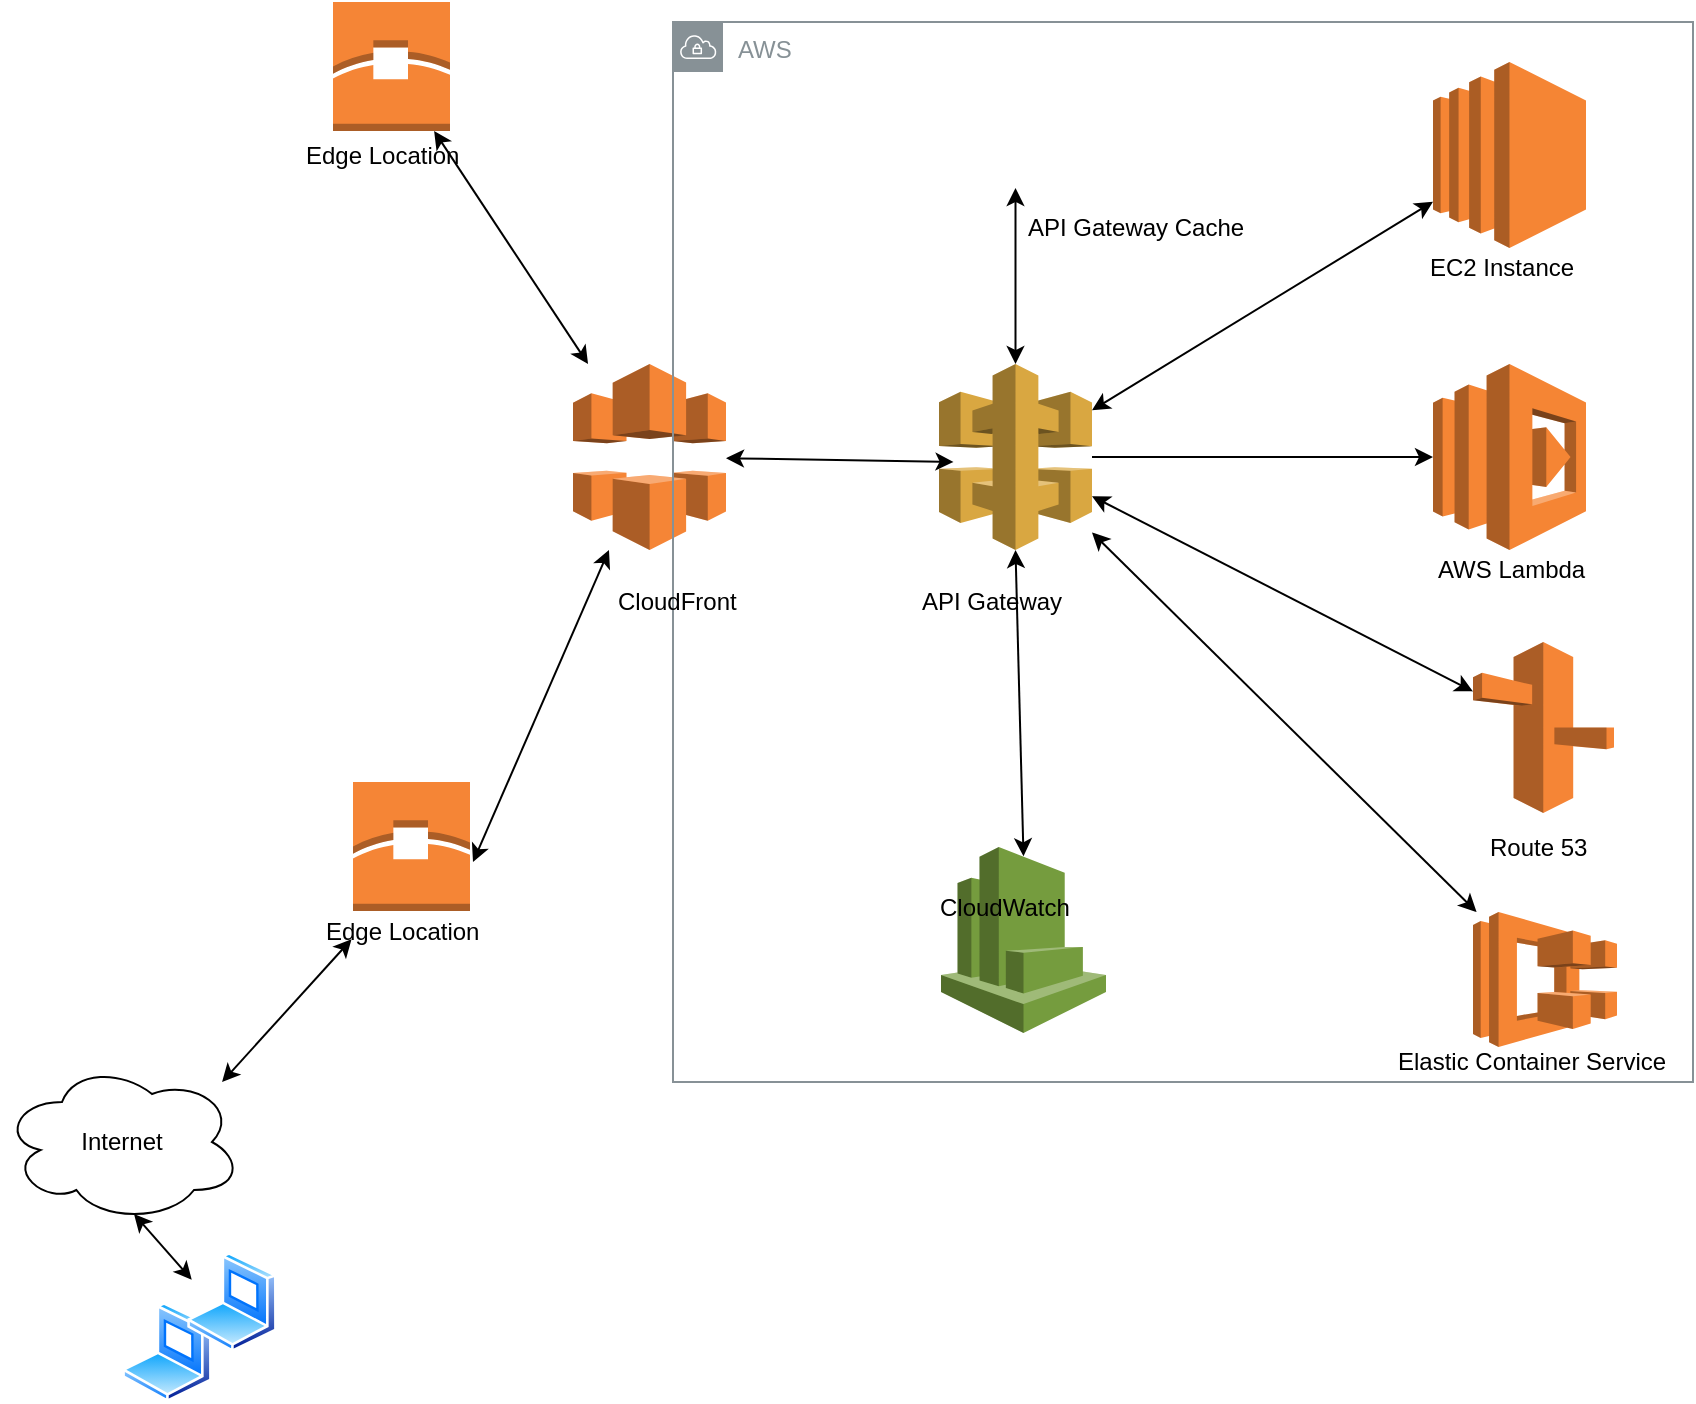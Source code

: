 <mxfile version="11.1.1" type="github"><diagram id="AtiHRtrWkOYFBdTUeB6Y" name="Page-1"><mxGraphModel dx="1443" dy="628" grid="1" gridSize="10" guides="1" tooltips="1" connect="1" arrows="1" fold="1" page="0" pageScale="1" pageWidth="850" pageHeight="1100" math="0" shadow="0"><root><mxCell id="0"/><mxCell id="1" parent="0"/><mxCell id="fczivXFfD_QTNMAld4Pt-1" value="" style="outlineConnect=0;dashed=0;verticalLabelPosition=bottom;verticalAlign=top;align=center;html=1;shape=mxgraph.aws3.cloudfront;fillColor=#F58536;gradientColor=none;" vertex="1" parent="1"><mxGeometry x="205.5" y="251" width="76.5" height="93" as="geometry"/></mxCell><mxCell id="fczivXFfD_QTNMAld4Pt-8" value="AWS" style="outlineConnect=0;gradientColor=none;html=1;whiteSpace=wrap;fontSize=12;fontStyle=0;shape=mxgraph.aws4.group;grIcon=mxgraph.aws4.group_vpc;strokeColor=#879196;fillColor=none;verticalAlign=top;align=left;spacingLeft=30;fontColor=#879196;dashed=0;" vertex="1" parent="1"><mxGeometry x="255.5" y="80" width="510" height="530" as="geometry"/></mxCell><mxCell id="NpXmolT4yariYsL81GEf-5" style="edgeStyle=orthogonalEdgeStyle;rounded=0;orthogonalLoop=1;jettySize=auto;html=1;entryX=0;entryY=0.5;entryDx=0;entryDy=0;entryPerimeter=0;" parent="1" source="NpXmolT4yariYsL81GEf-1" target="NpXmolT4yariYsL81GEf-2" edge="1"><mxGeometry relative="1" as="geometry"/></mxCell><mxCell id="NpXmolT4yariYsL81GEf-1" value="" style="outlineConnect=0;dashed=0;verticalLabelPosition=bottom;verticalAlign=top;align=center;html=1;shape=mxgraph.aws3.api_gateway;fillColor=#D9A741;gradientColor=none;" parent="1" vertex="1"><mxGeometry x="388.5" y="251" width="76.5" height="93" as="geometry"/></mxCell><mxCell id="NpXmolT4yariYsL81GEf-2" value="" style="outlineConnect=0;dashed=0;verticalLabelPosition=bottom;verticalAlign=top;align=center;html=1;shape=mxgraph.aws3.lambda;fillColor=#F58534;gradientColor=none;" parent="1" vertex="1"><mxGeometry x="635.5" y="251" width="76.5" height="93" as="geometry"/></mxCell><mxCell id="NpXmolT4yariYsL81GEf-3" value="" style="outlineConnect=0;dashed=0;verticalLabelPosition=bottom;verticalAlign=top;align=center;html=1;shape=mxgraph.aws3.route_53;fillColor=#F58536;gradientColor=none;" parent="1" vertex="1"><mxGeometry x="655.5" y="390" width="70.5" height="85.5" as="geometry"/></mxCell><mxCell id="NpXmolT4yariYsL81GEf-4" value="" style="outlineConnect=0;dashed=0;verticalLabelPosition=bottom;verticalAlign=top;align=center;html=1;shape=mxgraph.aws3.ec2;fillColor=#F58534;gradientColor=none;" parent="1" vertex="1"><mxGeometry x="635.5" y="100" width="76.5" height="93" as="geometry"/></mxCell><mxCell id="NpXmolT4yariYsL81GEf-6" value="" style="endArrow=classic;startArrow=classic;html=1;" parent="1" source="NpXmolT4yariYsL81GEf-1" target="NpXmolT4yariYsL81GEf-4" edge="1"><mxGeometry width="50" height="50" relative="1" as="geometry"><mxPoint x="535.5" y="260" as="sourcePoint"/><mxPoint x="585.5" y="210" as="targetPoint"/></mxGeometry></mxCell><mxCell id="NpXmolT4yariYsL81GEf-7" value="" style="endArrow=classic;startArrow=classic;html=1;" parent="1" source="NpXmolT4yariYsL81GEf-1" target="NpXmolT4yariYsL81GEf-3" edge="1"><mxGeometry width="50" height="50" relative="1" as="geometry"><mxPoint x="515.5" y="490" as="sourcePoint"/><mxPoint x="565.5" y="440" as="targetPoint"/></mxGeometry></mxCell><mxCell id="NpXmolT4yariYsL81GEf-8" value="" style="outlineConnect=0;dashed=0;verticalLabelPosition=bottom;verticalAlign=top;align=center;html=1;shape=mxgraph.aws3.cloudwatch;fillColor=#759C3E;gradientColor=none;" parent="1" vertex="1"><mxGeometry x="389.5" y="492.5" width="82.5" height="93" as="geometry"/></mxCell><mxCell id="NpXmolT4yariYsL81GEf-9" value="" style="endArrow=classic;startArrow=classic;html=1;entryX=0.5;entryY=1;entryDx=0;entryDy=0;entryPerimeter=0;exitX=0.5;exitY=0.05;exitDx=0;exitDy=0;exitPerimeter=0;" parent="1" source="NpXmolT4yariYsL81GEf-8" target="NpXmolT4yariYsL81GEf-1" edge="1"><mxGeometry width="50" height="50" relative="1" as="geometry"><mxPoint x="335.5" y="420" as="sourcePoint"/><mxPoint x="385.5" y="370" as="targetPoint"/></mxGeometry></mxCell><mxCell id="NpXmolT4yariYsL81GEf-12" value="" style="shape=image;html=1;verticalAlign=top;verticalLabelPosition=bottom;labelBackgroundColor=#ffffff;imageAspect=0;aspect=fixed;image=https://cdn2.iconfinder.com/data/icons/whcompare-isometric-web-hosting-servers/50/database-cache-128.png" parent="1" vertex="1"><mxGeometry x="395.25" y="100" width="63" height="63" as="geometry"/></mxCell><mxCell id="NpXmolT4yariYsL81GEf-13" value="" style="endArrow=classic;startArrow=classic;html=1;entryX=0.5;entryY=1;entryDx=0;entryDy=0;" parent="1" source="NpXmolT4yariYsL81GEf-1" target="NpXmolT4yariYsL81GEf-12" edge="1"><mxGeometry width="50" height="50" relative="1" as="geometry"><mxPoint x="405.5" y="210" as="sourcePoint"/><mxPoint x="455.5" y="160" as="targetPoint"/></mxGeometry></mxCell><mxCell id="fczivXFfD_QTNMAld4Pt-2" value="" style="outlineConnect=0;dashed=0;verticalLabelPosition=bottom;verticalAlign=top;align=center;html=1;shape=mxgraph.aws3.edge_location;fillColor=#F58536;gradientColor=none;" vertex="1" parent="1"><mxGeometry x="95.5" y="460" width="58.5" height="64.5" as="geometry"/></mxCell><mxCell id="fczivXFfD_QTNMAld4Pt-3" value="" style="outlineConnect=0;dashed=0;verticalLabelPosition=bottom;verticalAlign=top;align=center;html=1;shape=mxgraph.aws3.edge_location;fillColor=#F58536;gradientColor=none;" vertex="1" parent="1"><mxGeometry x="85.5" y="70" width="58.5" height="64.5" as="geometry"/></mxCell><mxCell id="fczivXFfD_QTNMAld4Pt-4" value="" style="endArrow=classic;startArrow=classic;html=1;" edge="1" parent="1" source="fczivXFfD_QTNMAld4Pt-3" target="fczivXFfD_QTNMAld4Pt-1"><mxGeometry width="50" height="50" relative="1" as="geometry"><mxPoint x="205.5" y="190" as="sourcePoint"/><mxPoint x="255.5" y="140" as="targetPoint"/></mxGeometry></mxCell><mxCell id="fczivXFfD_QTNMAld4Pt-5" value="" style="endArrow=classic;startArrow=classic;html=1;" edge="1" parent="1" target="fczivXFfD_QTNMAld4Pt-1"><mxGeometry width="50" height="50" relative="1" as="geometry"><mxPoint x="155.5" y="500" as="sourcePoint"/><mxPoint x="195.5" y="450" as="targetPoint"/></mxGeometry></mxCell><mxCell id="fczivXFfD_QTNMAld4Pt-6" value="" style="outlineConnect=0;dashed=0;verticalLabelPosition=bottom;verticalAlign=top;align=center;html=1;shape=mxgraph.aws3.ecs;fillColor=#F58534;gradientColor=none;" vertex="1" parent="1"><mxGeometry x="655.5" y="525" width="72" height="67.5" as="geometry"/></mxCell><mxCell id="fczivXFfD_QTNMAld4Pt-7" value="" style="endArrow=classic;startArrow=classic;html=1;" edge="1" parent="1" source="NpXmolT4yariYsL81GEf-1" target="fczivXFfD_QTNMAld4Pt-6"><mxGeometry width="50" height="50" relative="1" as="geometry"><mxPoint x="545.5" y="530" as="sourcePoint"/><mxPoint x="595.5" y="480" as="targetPoint"/></mxGeometry></mxCell><mxCell id="fczivXFfD_QTNMAld4Pt-10" value="" style="endArrow=classic;startArrow=classic;html=1;entryX=0.275;entryY=0.415;entryDx=0;entryDy=0;entryPerimeter=0;" edge="1" parent="1" source="fczivXFfD_QTNMAld4Pt-1" target="fczivXFfD_QTNMAld4Pt-8"><mxGeometry width="50" height="50" relative="1" as="geometry"><mxPoint x="185.5" y="300" as="sourcePoint"/><mxPoint x="235.5" y="290" as="targetPoint"/></mxGeometry></mxCell><mxCell id="fczivXFfD_QTNMAld4Pt-11" value="Edge Location" style="text;html=1;resizable=0;points=[];autosize=1;align=left;verticalAlign=top;spacingTop=-4;" vertex="1" parent="1"><mxGeometry x="80" y="524.5" width="90" height="20" as="geometry"/></mxCell><mxCell id="fczivXFfD_QTNMAld4Pt-12" value="Edge Location" style="text;html=1;resizable=0;points=[];autosize=1;align=left;verticalAlign=top;spacingTop=-4;" vertex="1" parent="1"><mxGeometry x="70" y="136.5" width="90" height="20" as="geometry"/></mxCell><mxCell id="fczivXFfD_QTNMAld4Pt-13" value="CloudFront" style="text;html=1;resizable=0;points=[];autosize=1;align=left;verticalAlign=top;spacingTop=-4;" vertex="1" parent="1"><mxGeometry x="225.5" y="360" width="70" height="20" as="geometry"/></mxCell><mxCell id="fczivXFfD_QTNMAld4Pt-14" value="API Gateway" style="text;html=1;resizable=0;points=[];autosize=1;align=left;verticalAlign=top;spacingTop=-4;" vertex="1" parent="1"><mxGeometry x="378" y="360" width="90" height="20" as="geometry"/></mxCell><mxCell id="fczivXFfD_QTNMAld4Pt-15" value="CloudWatch" style="text;html=1;resizable=0;points=[];autosize=1;align=left;verticalAlign=top;spacingTop=-4;" vertex="1" parent="1"><mxGeometry x="387" y="513" width="80" height="20" as="geometry"/></mxCell><mxCell id="fczivXFfD_QTNMAld4Pt-16" value="API Gateway Cache" style="text;html=1;resizable=0;points=[];autosize=1;align=left;verticalAlign=top;spacingTop=-4;" vertex="1" parent="1"><mxGeometry x="430.5" y="173" width="120" height="20" as="geometry"/></mxCell><mxCell id="fczivXFfD_QTNMAld4Pt-18" value="Elastic Container Service&amp;nbsp;" style="text;html=1;resizable=0;points=[];autosize=1;align=left;verticalAlign=top;spacingTop=-4;" vertex="1" parent="1"><mxGeometry x="615.5" y="590" width="150" height="20" as="geometry"/></mxCell><mxCell id="fczivXFfD_QTNMAld4Pt-19" value="Route 53" style="text;html=1;resizable=0;points=[];autosize=1;align=left;verticalAlign=top;spacingTop=-4;" vertex="1" parent="1"><mxGeometry x="661.5" y="482.5" width="60" height="20" as="geometry"/></mxCell><mxCell id="fczivXFfD_QTNMAld4Pt-20" value="AWS Lambda&amp;nbsp;" style="text;html=1;resizable=0;points=[];autosize=1;align=left;verticalAlign=top;spacingTop=-4;" vertex="1" parent="1"><mxGeometry x="636" y="344" width="90" height="20" as="geometry"/></mxCell><mxCell id="fczivXFfD_QTNMAld4Pt-21" value="EC2 Instance&amp;nbsp;" style="text;html=1;resizable=0;points=[];autosize=1;align=left;verticalAlign=top;spacingTop=-4;" vertex="1" parent="1"><mxGeometry x="631.5" y="193" width="90" height="20" as="geometry"/></mxCell><mxCell id="fczivXFfD_QTNMAld4Pt-22" value="Internet" style="ellipse;shape=cloud;whiteSpace=wrap;html=1;" vertex="1" parent="1"><mxGeometry x="-80" y="600" width="120" height="80" as="geometry"/></mxCell><mxCell id="fczivXFfD_QTNMAld4Pt-25" value="" style="endArrow=classic;startArrow=classic;html=1;exitX=0.917;exitY=0.125;exitDx=0;exitDy=0;exitPerimeter=0;entryX=0.164;entryY=0.708;entryDx=0;entryDy=0;entryPerimeter=0;" edge="1" parent="1" source="fczivXFfD_QTNMAld4Pt-22" target="fczivXFfD_QTNMAld4Pt-11"><mxGeometry width="50" height="50" relative="1" as="geometry"><mxPoint x="50" y="610" as="sourcePoint"/><mxPoint x="100" y="560" as="targetPoint"/></mxGeometry></mxCell><mxCell id="fczivXFfD_QTNMAld4Pt-26" value="" style="aspect=fixed;perimeter=ellipsePerimeter;html=1;align=center;shadow=0;dashed=0;spacingTop=3;image;image=img/lib/active_directory/laptop_client.svg;" vertex="1" parent="1"><mxGeometry x="-20" y="720" width="45" height="50" as="geometry"/></mxCell><mxCell id="fczivXFfD_QTNMAld4Pt-27" value="" style="aspect=fixed;perimeter=ellipsePerimeter;html=1;align=center;shadow=0;dashed=0;spacingTop=3;image;image=img/lib/active_directory/laptop_client.svg;" vertex="1" parent="1"><mxGeometry x="12.5" y="695" width="45" height="50" as="geometry"/></mxCell><mxCell id="fczivXFfD_QTNMAld4Pt-28" value="" style="endArrow=classic;startArrow=classic;html=1;exitX=0;exitY=0.25;exitDx=0;exitDy=0;entryX=0.55;entryY=0.95;entryDx=0;entryDy=0;entryPerimeter=0;" edge="1" parent="1" source="fczivXFfD_QTNMAld4Pt-27" target="fczivXFfD_QTNMAld4Pt-22"><mxGeometry width="50" height="50" relative="1" as="geometry"><mxPoint x="-30" y="720" as="sourcePoint"/><mxPoint x="20" y="670" as="targetPoint"/></mxGeometry></mxCell></root></mxGraphModel></diagram></mxfile>